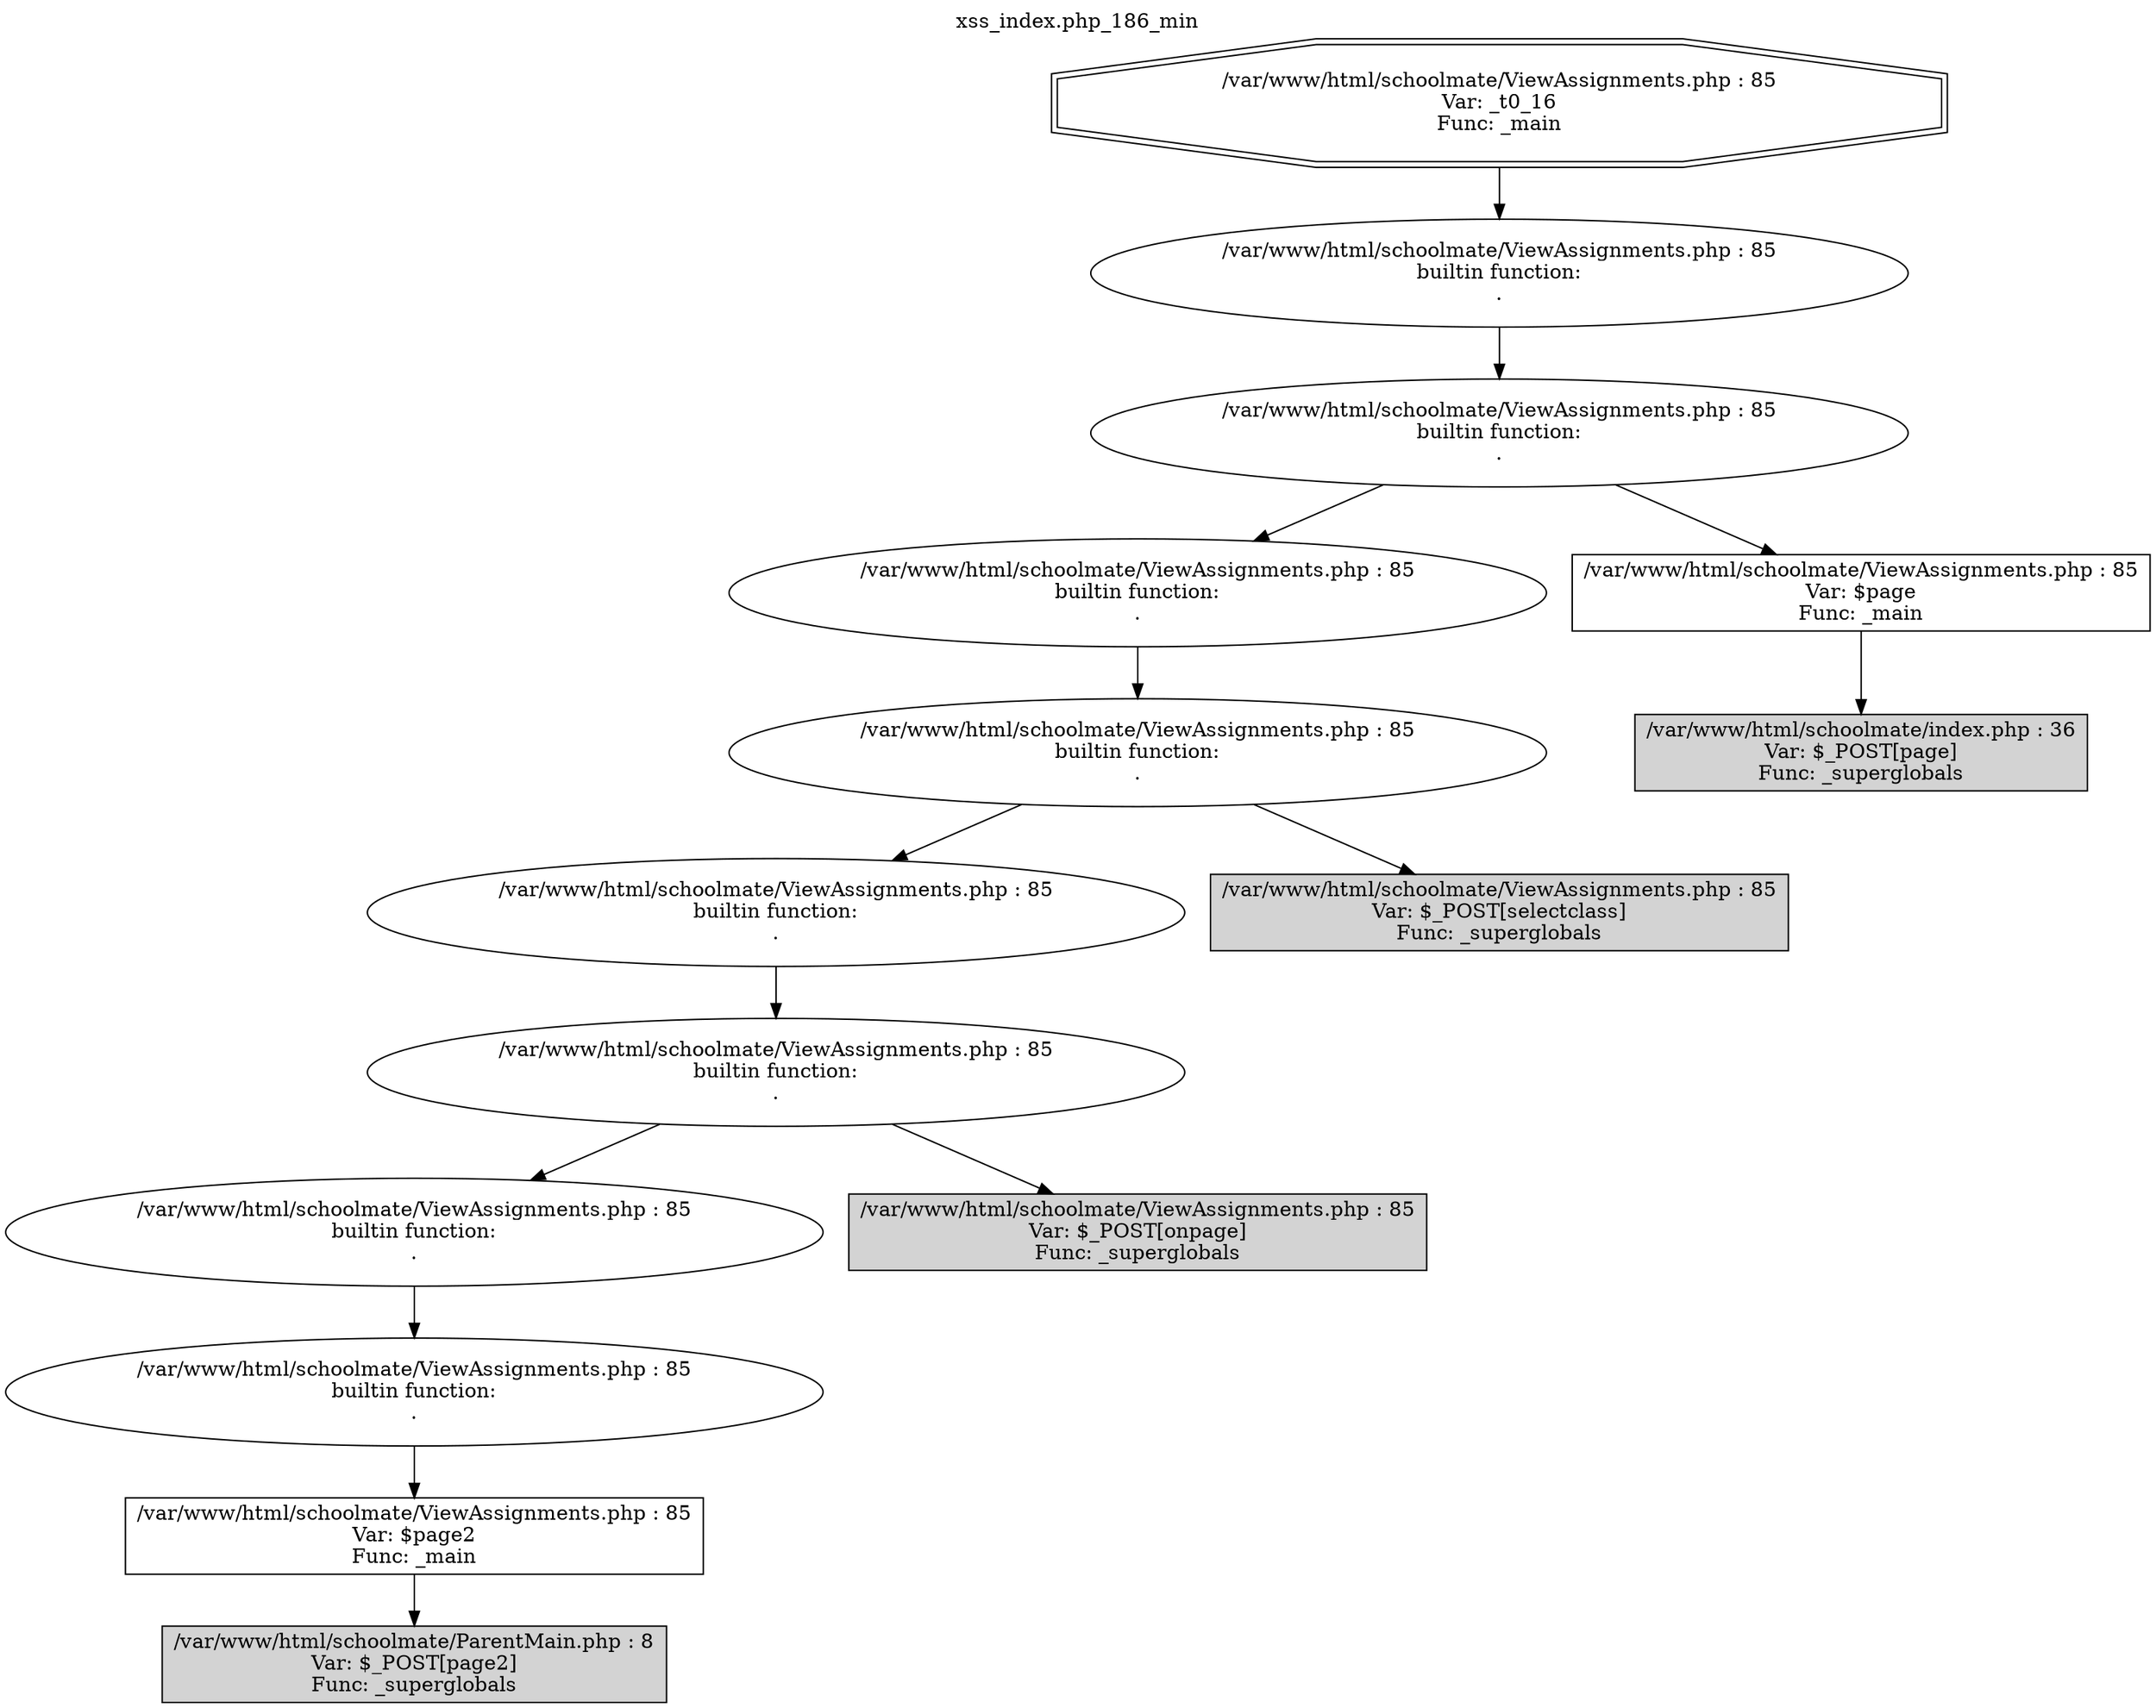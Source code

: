 digraph cfg {
  label="xss_index.php_186_min";
  labelloc=t;
  n1 [shape=doubleoctagon, label="/var/www/html/schoolmate/ViewAssignments.php : 85\nVar: _t0_16\nFunc: _main\n"];
  n2 [shape=ellipse, label="/var/www/html/schoolmate/ViewAssignments.php : 85\nbuiltin function:\n.\n"];
  n3 [shape=ellipse, label="/var/www/html/schoolmate/ViewAssignments.php : 85\nbuiltin function:\n.\n"];
  n4 [shape=ellipse, label="/var/www/html/schoolmate/ViewAssignments.php : 85\nbuiltin function:\n.\n"];
  n5 [shape=ellipse, label="/var/www/html/schoolmate/ViewAssignments.php : 85\nbuiltin function:\n.\n"];
  n6 [shape=ellipse, label="/var/www/html/schoolmate/ViewAssignments.php : 85\nbuiltin function:\n.\n"];
  n7 [shape=ellipse, label="/var/www/html/schoolmate/ViewAssignments.php : 85\nbuiltin function:\n.\n"];
  n8 [shape=ellipse, label="/var/www/html/schoolmate/ViewAssignments.php : 85\nbuiltin function:\n.\n"];
  n9 [shape=ellipse, label="/var/www/html/schoolmate/ViewAssignments.php : 85\nbuiltin function:\n.\n"];
  n10 [shape=box, label="/var/www/html/schoolmate/ViewAssignments.php : 85\nVar: $page2\nFunc: _main\n"];
  n11 [shape=box, label="/var/www/html/schoolmate/ParentMain.php : 8\nVar: $_POST[page2]\nFunc: _superglobals\n",style=filled];
  n12 [shape=box, label="/var/www/html/schoolmate/ViewAssignments.php : 85\nVar: $_POST[onpage]\nFunc: _superglobals\n",style=filled];
  n13 [shape=box, label="/var/www/html/schoolmate/ViewAssignments.php : 85\nVar: $_POST[selectclass]\nFunc: _superglobals\n",style=filled];
  n14 [shape=box, label="/var/www/html/schoolmate/ViewAssignments.php : 85\nVar: $page\nFunc: _main\n"];
  n15 [shape=box, label="/var/www/html/schoolmate/index.php : 36\nVar: $_POST[page]\nFunc: _superglobals\n",style=filled];
  n1 -> n2;
  n2 -> n3;
  n3 -> n4;
  n3 -> n14;
  n4 -> n5;
  n5 -> n6;
  n5 -> n13;
  n6 -> n7;
  n7 -> n8;
  n7 -> n12;
  n8 -> n9;
  n9 -> n10;
  n10 -> n11;
  n14 -> n15;
}

